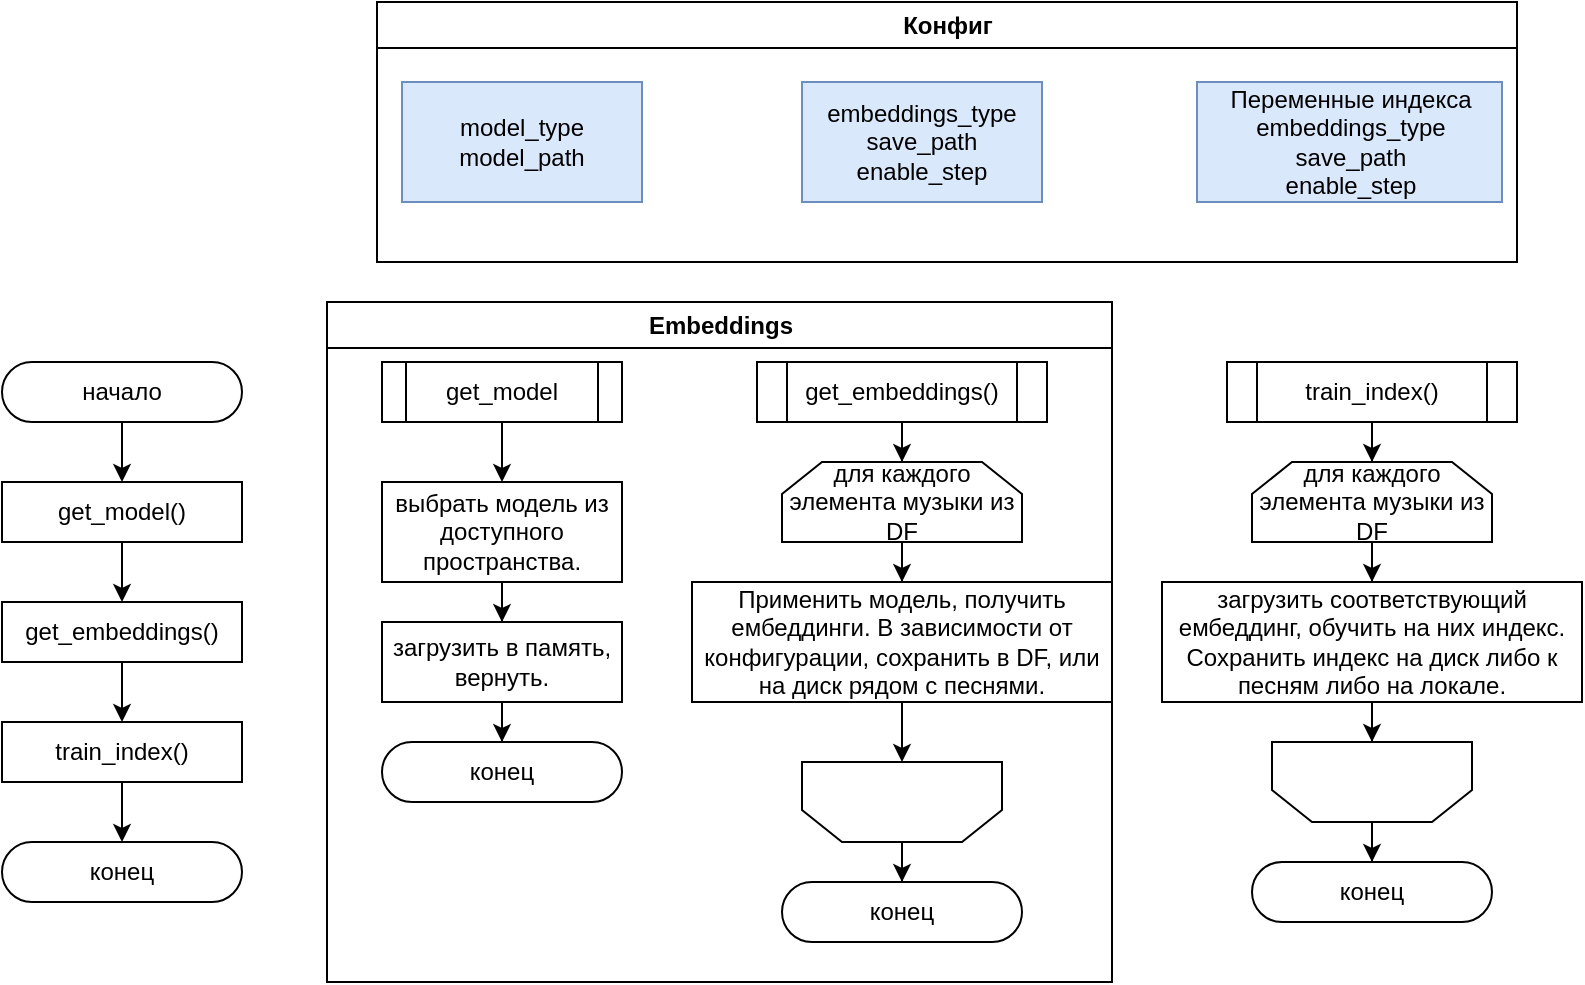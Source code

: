 <mxfile version="20.8.16" type="device"><diagram name="Page-1" id="elpH3xHrvlwB6758b2Xg"><mxGraphModel dx="1360" dy="1943" grid="1" gridSize="10" guides="1" tooltips="1" connect="1" arrows="1" fold="1" page="1" pageScale="1" pageWidth="850" pageHeight="1100" math="0" shadow="0"><root><mxCell id="0"/><mxCell id="1" parent="0"/><mxCell id="SE6rP6db5qCWd5Kpvd8W-7" style="edgeStyle=orthogonalEdgeStyle;rounded=0;orthogonalLoop=1;jettySize=auto;html=1;" edge="1" parent="1" source="SE6rP6db5qCWd5Kpvd8W-1" target="SE6rP6db5qCWd5Kpvd8W-6"><mxGeometry relative="1" as="geometry"/></mxCell><mxCell id="SE6rP6db5qCWd5Kpvd8W-1" value="начало" style="rounded=1;whiteSpace=wrap;html=1;arcSize=50;" vertex="1" parent="1"><mxGeometry x="70" y="130" width="120" height="30" as="geometry"/></mxCell><mxCell id="SE6rP6db5qCWd5Kpvd8W-8" style="edgeStyle=orthogonalEdgeStyle;rounded=0;orthogonalLoop=1;jettySize=auto;html=1;" edge="1" parent="1" source="SE6rP6db5qCWd5Kpvd8W-6" target="SE6rP6db5qCWd5Kpvd8W-9"><mxGeometry relative="1" as="geometry"><mxPoint x="130" y="260" as="targetPoint"/></mxGeometry></mxCell><mxCell id="SE6rP6db5qCWd5Kpvd8W-6" value="get_model()" style="rounded=0;whiteSpace=wrap;html=1;" vertex="1" parent="1"><mxGeometry x="70" y="190" width="120" height="30" as="geometry"/></mxCell><mxCell id="SE6rP6db5qCWd5Kpvd8W-10" style="edgeStyle=orthogonalEdgeStyle;rounded=0;orthogonalLoop=1;jettySize=auto;html=1;" edge="1" parent="1" source="SE6rP6db5qCWd5Kpvd8W-9" target="SE6rP6db5qCWd5Kpvd8W-11"><mxGeometry relative="1" as="geometry"><mxPoint x="130" y="320" as="targetPoint"/></mxGeometry></mxCell><mxCell id="SE6rP6db5qCWd5Kpvd8W-9" value="get_embeddings()" style="rounded=0;whiteSpace=wrap;html=1;" vertex="1" parent="1"><mxGeometry x="70" y="250" width="120" height="30" as="geometry"/></mxCell><mxCell id="SE6rP6db5qCWd5Kpvd8W-12" style="edgeStyle=orthogonalEdgeStyle;rounded=0;orthogonalLoop=1;jettySize=auto;html=1;" edge="1" parent="1" source="SE6rP6db5qCWd5Kpvd8W-11" target="SE6rP6db5qCWd5Kpvd8W-13"><mxGeometry relative="1" as="geometry"><mxPoint x="130" y="380" as="targetPoint"/></mxGeometry></mxCell><mxCell id="SE6rP6db5qCWd5Kpvd8W-11" value="train_index()" style="rounded=0;whiteSpace=wrap;html=1;" vertex="1" parent="1"><mxGeometry x="70" y="310" width="120" height="30" as="geometry"/></mxCell><mxCell id="SE6rP6db5qCWd5Kpvd8W-13" value="конец" style="rounded=1;whiteSpace=wrap;html=1;arcSize=50;" vertex="1" parent="1"><mxGeometry x="70" y="370" width="120" height="30" as="geometry"/></mxCell><mxCell id="SE6rP6db5qCWd5Kpvd8W-15" style="edgeStyle=orthogonalEdgeStyle;rounded=0;orthogonalLoop=1;jettySize=auto;html=1;" edge="1" parent="1" source="SE6rP6db5qCWd5Kpvd8W-14" target="SE6rP6db5qCWd5Kpvd8W-16"><mxGeometry relative="1" as="geometry"><mxPoint x="320" y="200" as="targetPoint"/></mxGeometry></mxCell><mxCell id="SE6rP6db5qCWd5Kpvd8W-14" value="get_model" style="shape=process;whiteSpace=wrap;html=1;backgroundOutline=1;" vertex="1" parent="1"><mxGeometry x="260" y="130" width="120" height="30" as="geometry"/></mxCell><mxCell id="SE6rP6db5qCWd5Kpvd8W-17" style="edgeStyle=orthogonalEdgeStyle;rounded=0;orthogonalLoop=1;jettySize=auto;html=1;" edge="1" parent="1" source="SE6rP6db5qCWd5Kpvd8W-16" target="SE6rP6db5qCWd5Kpvd8W-18"><mxGeometry relative="1" as="geometry"><mxPoint x="320" y="270" as="targetPoint"/></mxGeometry></mxCell><mxCell id="SE6rP6db5qCWd5Kpvd8W-16" value="выбрать модель из доступного пространства." style="rounded=0;whiteSpace=wrap;html=1;" vertex="1" parent="1"><mxGeometry x="260" y="190" width="120" height="50" as="geometry"/></mxCell><mxCell id="SE6rP6db5qCWd5Kpvd8W-19" style="edgeStyle=orthogonalEdgeStyle;rounded=0;orthogonalLoop=1;jettySize=auto;html=1;" edge="1" parent="1" source="SE6rP6db5qCWd5Kpvd8W-18" target="SE6rP6db5qCWd5Kpvd8W-20"><mxGeometry relative="1" as="geometry"><mxPoint x="320" y="330" as="targetPoint"/></mxGeometry></mxCell><mxCell id="SE6rP6db5qCWd5Kpvd8W-18" value="загрузить в память, вернуть." style="rounded=0;whiteSpace=wrap;html=1;" vertex="1" parent="1"><mxGeometry x="260" y="260" width="120" height="40" as="geometry"/></mxCell><mxCell id="SE6rP6db5qCWd5Kpvd8W-20" value="конец" style="rounded=1;whiteSpace=wrap;html=1;arcSize=50;" vertex="1" parent="1"><mxGeometry x="260" y="320" width="120" height="30" as="geometry"/></mxCell><mxCell id="SE6rP6db5qCWd5Kpvd8W-29" style="edgeStyle=orthogonalEdgeStyle;rounded=0;orthogonalLoop=1;jettySize=auto;html=1;" edge="1" parent="1" source="SE6rP6db5qCWd5Kpvd8W-22" target="SE6rP6db5qCWd5Kpvd8W-28"><mxGeometry relative="1" as="geometry"/></mxCell><mxCell id="SE6rP6db5qCWd5Kpvd8W-22" value="get_embeddings()" style="shape=process;whiteSpace=wrap;html=1;backgroundOutline=1;" vertex="1" parent="1"><mxGeometry x="447.5" y="130" width="145" height="30" as="geometry"/></mxCell><mxCell id="SE6rP6db5qCWd5Kpvd8W-27" value="конец" style="rounded=1;whiteSpace=wrap;html=1;arcSize=50;" vertex="1" parent="1"><mxGeometry x="460" y="390" width="120" height="30" as="geometry"/></mxCell><mxCell id="SE6rP6db5qCWd5Kpvd8W-32" style="edgeStyle=orthogonalEdgeStyle;rounded=0;orthogonalLoop=1;jettySize=auto;html=1;" edge="1" parent="1" source="SE6rP6db5qCWd5Kpvd8W-28" target="SE6rP6db5qCWd5Kpvd8W-31"><mxGeometry relative="1" as="geometry"/></mxCell><mxCell id="SE6rP6db5qCWd5Kpvd8W-28" value="для каждого элемента музыки из DF" style="shape=loopLimit;whiteSpace=wrap;html=1;" vertex="1" parent="1"><mxGeometry x="460" y="180" width="120" height="40" as="geometry"/></mxCell><mxCell id="SE6rP6db5qCWd5Kpvd8W-35" style="edgeStyle=orthogonalEdgeStyle;rounded=0;orthogonalLoop=1;jettySize=auto;html=1;" edge="1" parent="1" source="SE6rP6db5qCWd5Kpvd8W-30" target="SE6rP6db5qCWd5Kpvd8W-27"><mxGeometry relative="1" as="geometry"/></mxCell><mxCell id="SE6rP6db5qCWd5Kpvd8W-30" value="" style="shape=loopLimit;whiteSpace=wrap;html=1;size=20;direction=west;" vertex="1" parent="1"><mxGeometry x="470" y="330" width="100" height="40" as="geometry"/></mxCell><mxCell id="SE6rP6db5qCWd5Kpvd8W-34" style="edgeStyle=orthogonalEdgeStyle;rounded=0;orthogonalLoop=1;jettySize=auto;html=1;" edge="1" parent="1" source="SE6rP6db5qCWd5Kpvd8W-31" target="SE6rP6db5qCWd5Kpvd8W-30"><mxGeometry relative="1" as="geometry"/></mxCell><mxCell id="SE6rP6db5qCWd5Kpvd8W-31" value="Применить модель, получить ембеддинги. В зависимости от конфигурации, сохранить в DF, или на диск рядом с песнями." style="rounded=0;whiteSpace=wrap;html=1;" vertex="1" parent="1"><mxGeometry x="415" y="240" width="210" height="60" as="geometry"/></mxCell><mxCell id="SE6rP6db5qCWd5Kpvd8W-36" style="edgeStyle=orthogonalEdgeStyle;rounded=0;orthogonalLoop=1;jettySize=auto;html=1;" edge="1" parent="1" source="SE6rP6db5qCWd5Kpvd8W-37" target="SE6rP6db5qCWd5Kpvd8W-40"><mxGeometry relative="1" as="geometry"/></mxCell><mxCell id="SE6rP6db5qCWd5Kpvd8W-37" value="train_index()" style="shape=process;whiteSpace=wrap;html=1;backgroundOutline=1;" vertex="1" parent="1"><mxGeometry x="682.5" y="130" width="145" height="30" as="geometry"/></mxCell><mxCell id="SE6rP6db5qCWd5Kpvd8W-38" value="конец" style="rounded=1;whiteSpace=wrap;html=1;arcSize=50;" vertex="1" parent="1"><mxGeometry x="695" y="380" width="120" height="30" as="geometry"/></mxCell><mxCell id="SE6rP6db5qCWd5Kpvd8W-39" style="edgeStyle=orthogonalEdgeStyle;rounded=0;orthogonalLoop=1;jettySize=auto;html=1;" edge="1" parent="1" source="SE6rP6db5qCWd5Kpvd8W-40" target="SE6rP6db5qCWd5Kpvd8W-44"><mxGeometry relative="1" as="geometry"/></mxCell><mxCell id="SE6rP6db5qCWd5Kpvd8W-40" value="для каждого элемента музыки из DF" style="shape=loopLimit;whiteSpace=wrap;html=1;" vertex="1" parent="1"><mxGeometry x="695" y="180" width="120" height="40" as="geometry"/></mxCell><mxCell id="SE6rP6db5qCWd5Kpvd8W-41" style="edgeStyle=orthogonalEdgeStyle;rounded=0;orthogonalLoop=1;jettySize=auto;html=1;" edge="1" parent="1" source="SE6rP6db5qCWd5Kpvd8W-42" target="SE6rP6db5qCWd5Kpvd8W-38"><mxGeometry relative="1" as="geometry"/></mxCell><mxCell id="SE6rP6db5qCWd5Kpvd8W-42" value="" style="shape=loopLimit;whiteSpace=wrap;html=1;size=20;direction=west;" vertex="1" parent="1"><mxGeometry x="705" y="320" width="100" height="40" as="geometry"/></mxCell><mxCell id="SE6rP6db5qCWd5Kpvd8W-43" style="edgeStyle=orthogonalEdgeStyle;rounded=0;orthogonalLoop=1;jettySize=auto;html=1;" edge="1" parent="1" source="SE6rP6db5qCWd5Kpvd8W-44" target="SE6rP6db5qCWd5Kpvd8W-42"><mxGeometry relative="1" as="geometry"/></mxCell><mxCell id="SE6rP6db5qCWd5Kpvd8W-44" value="загрузить соответствующий ембеддинг, обучить на них индекс. Сохранить индекс на диск либо к песням либо на локале." style="rounded=0;whiteSpace=wrap;html=1;" vertex="1" parent="1"><mxGeometry x="650" y="240" width="210" height="60" as="geometry"/></mxCell><mxCell id="SE6rP6db5qCWd5Kpvd8W-46" value="Конфиг" style="swimlane;whiteSpace=wrap;html=1;" vertex="1" parent="1"><mxGeometry x="257.5" y="-50" width="570" height="130" as="geometry"/></mxCell><mxCell id="SE6rP6db5qCWd5Kpvd8W-47" value="model_type&lt;br&gt;model_path" style="rounded=0;whiteSpace=wrap;html=1;fillColor=#dae8fc;strokeColor=#6c8ebf;" vertex="1" parent="SE6rP6db5qCWd5Kpvd8W-46"><mxGeometry x="12.5" y="40" width="120" height="60" as="geometry"/></mxCell><mxCell id="SE6rP6db5qCWd5Kpvd8W-48" value="embeddings_type&lt;br&gt;save_path&lt;br&gt;enable_step" style="rounded=0;whiteSpace=wrap;html=1;fillColor=#dae8fc;strokeColor=#6c8ebf;" vertex="1" parent="SE6rP6db5qCWd5Kpvd8W-46"><mxGeometry x="212.5" y="40" width="120" height="60" as="geometry"/></mxCell><mxCell id="SE6rP6db5qCWd5Kpvd8W-49" value="Переменные индекса&lt;br&gt;embeddings_type&lt;br style=&quot;border-color: var(--border-color);&quot;&gt;save_path&lt;br&gt;enable_step" style="rounded=0;whiteSpace=wrap;html=1;fillColor=#dae8fc;strokeColor=#6c8ebf;" vertex="1" parent="SE6rP6db5qCWd5Kpvd8W-46"><mxGeometry x="410" y="40" width="152.5" height="60" as="geometry"/></mxCell><mxCell id="SE6rP6db5qCWd5Kpvd8W-51" value="Embeddings" style="swimlane;whiteSpace=wrap;html=1;" vertex="1" parent="1"><mxGeometry x="232.5" y="100" width="392.5" height="340" as="geometry"/></mxCell></root></mxGraphModel></diagram></mxfile>